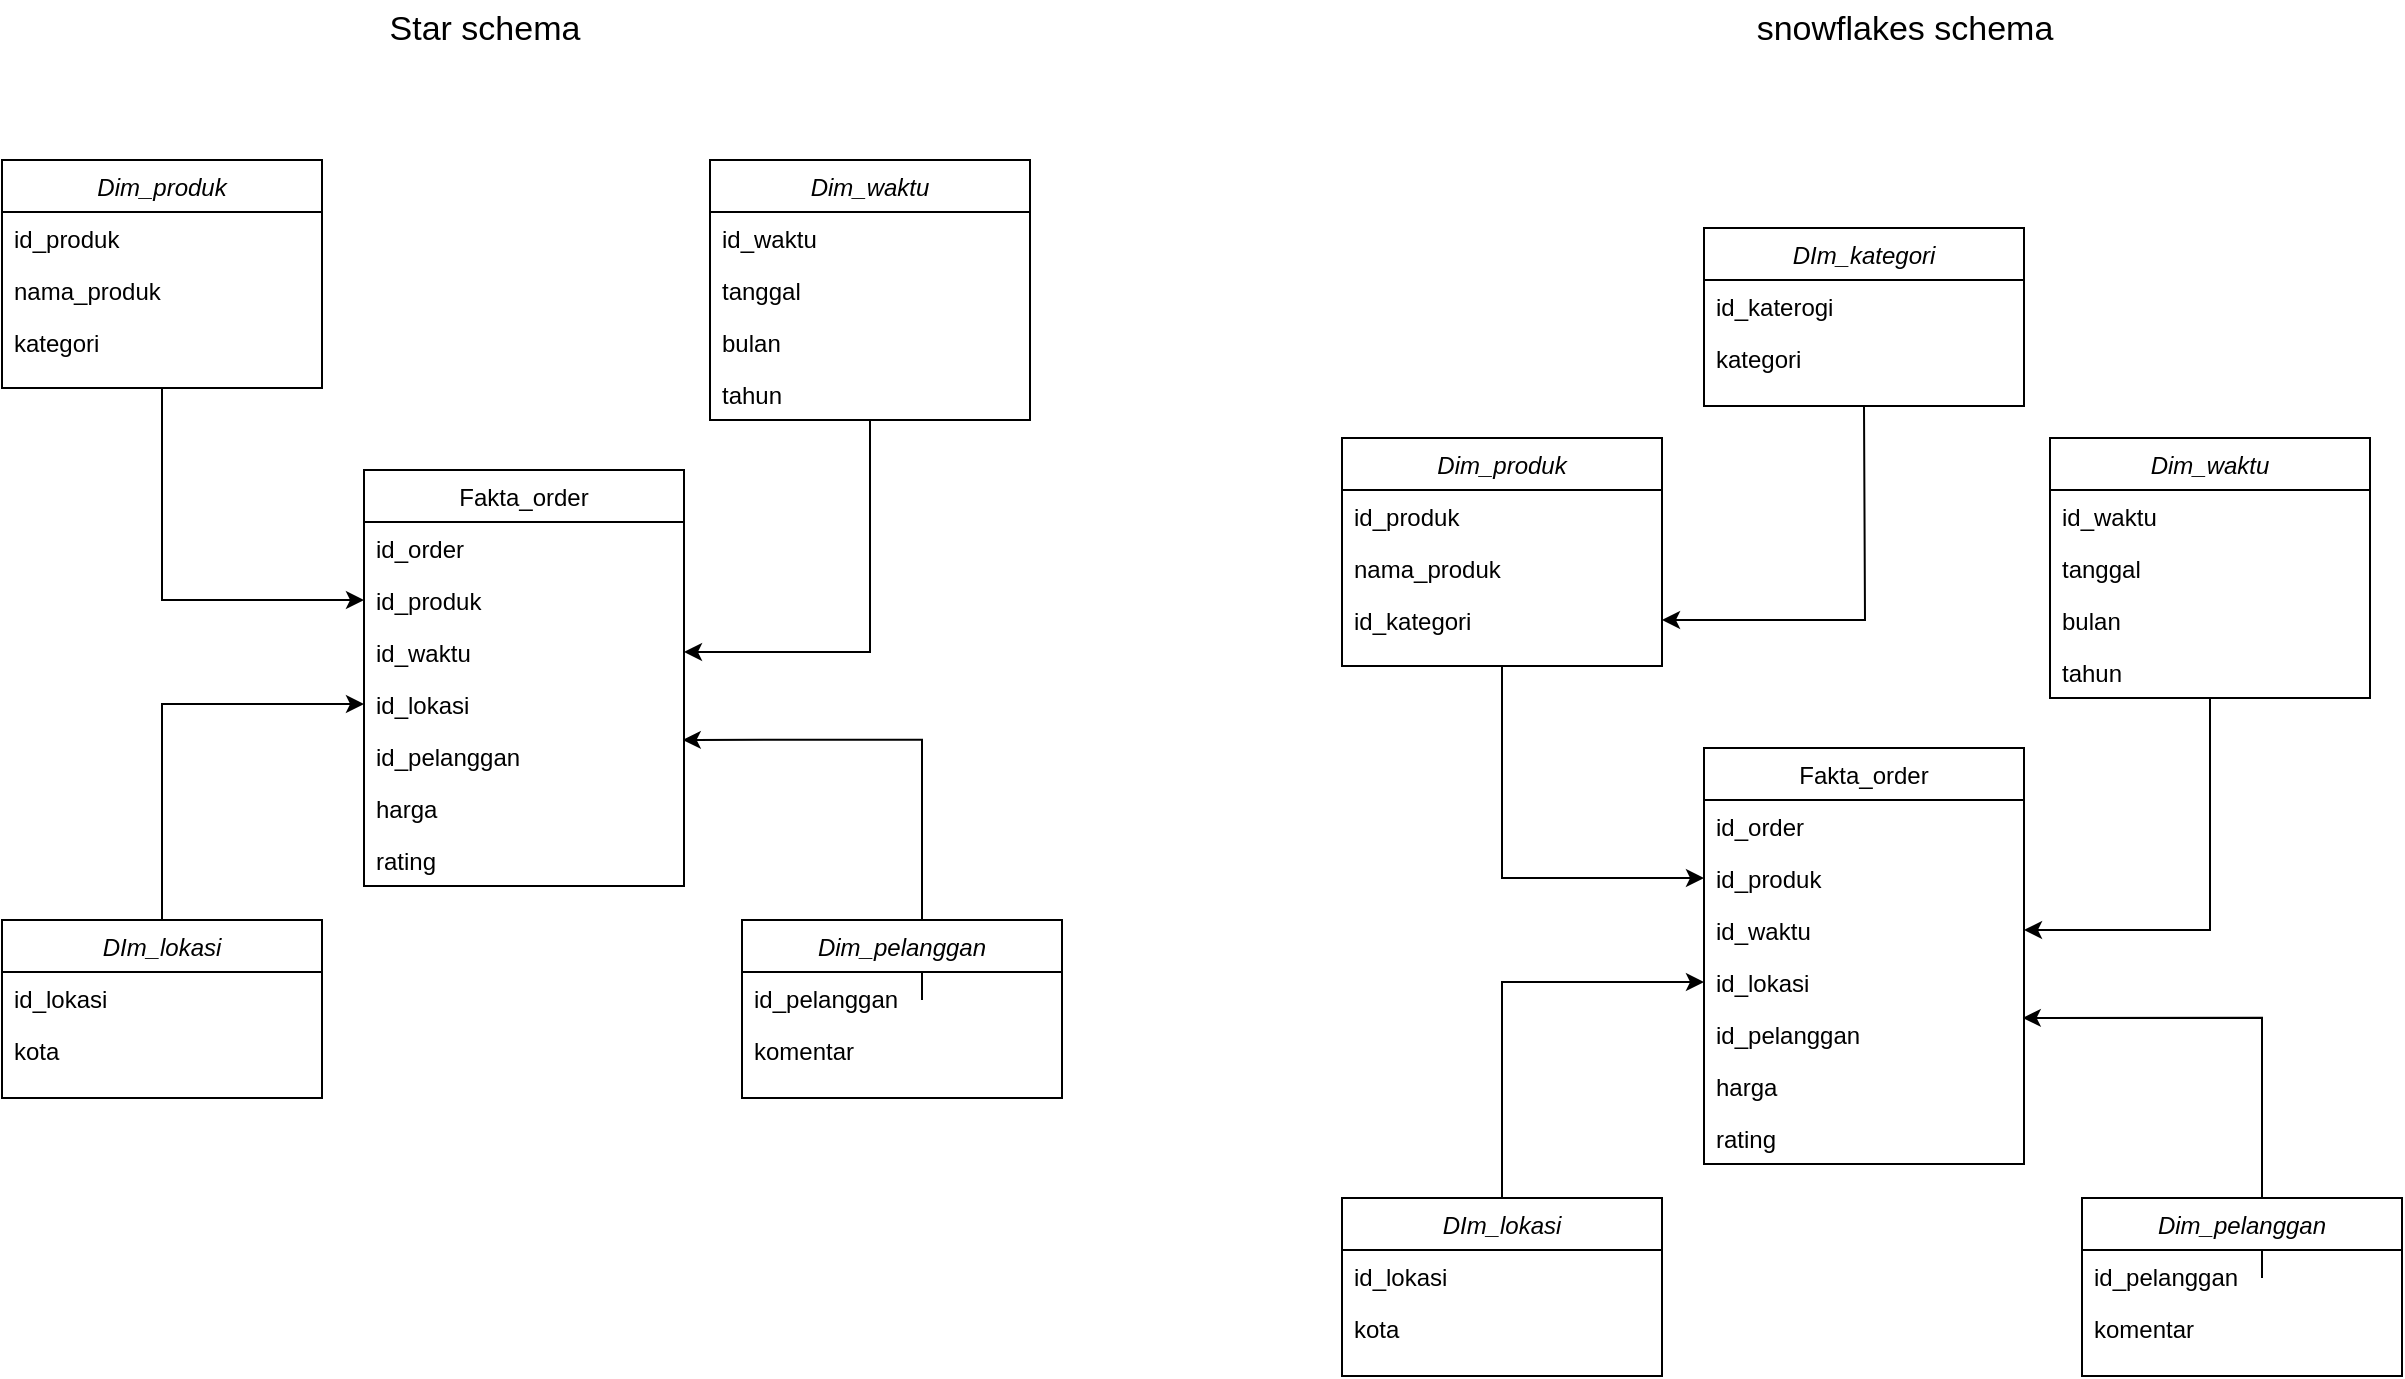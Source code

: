 <mxfile version="26.2.9">
  <diagram id="C5RBs43oDa-KdzZeNtuy" name="Page-1">
    <mxGraphModel dx="1491" dy="869" grid="1" gridSize="10" guides="1" tooltips="1" connect="1" arrows="1" fold="1" page="1" pageScale="1" pageWidth="827" pageHeight="1169" math="0" shadow="0">
      <root>
        <mxCell id="WIyWlLk6GJQsqaUBKTNV-0" />
        <mxCell id="WIyWlLk6GJQsqaUBKTNV-1" parent="WIyWlLk6GJQsqaUBKTNV-0" />
        <mxCell id="UfygMHbGWT9eI19YKd-J-30" style="edgeStyle=orthogonalEdgeStyle;rounded=0;orthogonalLoop=1;jettySize=auto;html=1;" edge="1" parent="WIyWlLk6GJQsqaUBKTNV-1" source="zkfFHV4jXpPFQw0GAbJ--0" target="UfygMHbGWT9eI19YKd-J-3">
          <mxGeometry relative="1" as="geometry" />
        </mxCell>
        <mxCell id="zkfFHV4jXpPFQw0GAbJ--0" value="Dim_waktu" style="swimlane;fontStyle=2;align=center;verticalAlign=top;childLayout=stackLayout;horizontal=1;startSize=26;horizontalStack=0;resizeParent=1;resizeLast=0;collapsible=1;marginBottom=0;rounded=0;shadow=0;strokeWidth=1;" parent="WIyWlLk6GJQsqaUBKTNV-1" vertex="1">
          <mxGeometry x="574" y="130" width="160" height="130" as="geometry">
            <mxRectangle x="230" y="140" width="160" height="26" as="alternateBounds" />
          </mxGeometry>
        </mxCell>
        <mxCell id="zkfFHV4jXpPFQw0GAbJ--1" value="id_waktu" style="text;align=left;verticalAlign=top;spacingLeft=4;spacingRight=4;overflow=hidden;rotatable=0;points=[[0,0.5],[1,0.5]];portConstraint=eastwest;" parent="zkfFHV4jXpPFQw0GAbJ--0" vertex="1">
          <mxGeometry y="26" width="160" height="26" as="geometry" />
        </mxCell>
        <mxCell id="zkfFHV4jXpPFQw0GAbJ--2" value="tanggal" style="text;align=left;verticalAlign=top;spacingLeft=4;spacingRight=4;overflow=hidden;rotatable=0;points=[[0,0.5],[1,0.5]];portConstraint=eastwest;rounded=0;shadow=0;html=0;" parent="zkfFHV4jXpPFQw0GAbJ--0" vertex="1">
          <mxGeometry y="52" width="160" height="26" as="geometry" />
        </mxCell>
        <mxCell id="zkfFHV4jXpPFQw0GAbJ--3" value="bulan" style="text;align=left;verticalAlign=top;spacingLeft=4;spacingRight=4;overflow=hidden;rotatable=0;points=[[0,0.5],[1,0.5]];portConstraint=eastwest;rounded=0;shadow=0;html=0;" parent="zkfFHV4jXpPFQw0GAbJ--0" vertex="1">
          <mxGeometry y="78" width="160" height="26" as="geometry" />
        </mxCell>
        <mxCell id="UfygMHbGWT9eI19YKd-J-9" value="tahun" style="text;align=left;verticalAlign=top;spacingLeft=4;spacingRight=4;overflow=hidden;rotatable=0;points=[[0,0.5],[1,0.5]];portConstraint=eastwest;rounded=0;shadow=0;html=0;" vertex="1" parent="zkfFHV4jXpPFQw0GAbJ--0">
          <mxGeometry y="104" width="160" height="26" as="geometry" />
        </mxCell>
        <mxCell id="UfygMHbGWT9eI19YKd-J-0" value="Fakta_order" style="swimlane;fontStyle=0;align=center;verticalAlign=top;childLayout=stackLayout;horizontal=1;startSize=26;horizontalStack=0;resizeParent=1;resizeLast=0;collapsible=1;marginBottom=0;rounded=0;shadow=0;strokeWidth=1;" vertex="1" parent="WIyWlLk6GJQsqaUBKTNV-1">
          <mxGeometry x="401" y="285" width="160" height="208" as="geometry">
            <mxRectangle x="550" y="140" width="160" height="26" as="alternateBounds" />
          </mxGeometry>
        </mxCell>
        <mxCell id="UfygMHbGWT9eI19YKd-J-1" value="id_order" style="text;align=left;verticalAlign=top;spacingLeft=4;spacingRight=4;overflow=hidden;rotatable=0;points=[[0,0.5],[1,0.5]];portConstraint=eastwest;" vertex="1" parent="UfygMHbGWT9eI19YKd-J-0">
          <mxGeometry y="26" width="160" height="26" as="geometry" />
        </mxCell>
        <mxCell id="UfygMHbGWT9eI19YKd-J-2" value="id_produk" style="text;align=left;verticalAlign=top;spacingLeft=4;spacingRight=4;overflow=hidden;rotatable=0;points=[[0,0.5],[1,0.5]];portConstraint=eastwest;rounded=0;shadow=0;html=0;" vertex="1" parent="UfygMHbGWT9eI19YKd-J-0">
          <mxGeometry y="52" width="160" height="26" as="geometry" />
        </mxCell>
        <mxCell id="UfygMHbGWT9eI19YKd-J-3" value="id_waktu" style="text;align=left;verticalAlign=top;spacingLeft=4;spacingRight=4;overflow=hidden;rotatable=0;points=[[0,0.5],[1,0.5]];portConstraint=eastwest;rounded=0;shadow=0;html=0;" vertex="1" parent="UfygMHbGWT9eI19YKd-J-0">
          <mxGeometry y="78" width="160" height="26" as="geometry" />
        </mxCell>
        <mxCell id="UfygMHbGWT9eI19YKd-J-4" value="id_lokasi" style="text;align=left;verticalAlign=top;spacingLeft=4;spacingRight=4;overflow=hidden;rotatable=0;points=[[0,0.5],[1,0.5]];portConstraint=eastwest;rounded=0;shadow=0;html=0;" vertex="1" parent="UfygMHbGWT9eI19YKd-J-0">
          <mxGeometry y="104" width="160" height="26" as="geometry" />
        </mxCell>
        <mxCell id="UfygMHbGWT9eI19YKd-J-29" value="id_pelanggan" style="text;align=left;verticalAlign=top;spacingLeft=4;spacingRight=4;overflow=hidden;rotatable=0;points=[[0,0.5],[1,0.5]];portConstraint=eastwest;rounded=0;shadow=0;html=0;" vertex="1" parent="UfygMHbGWT9eI19YKd-J-0">
          <mxGeometry y="130" width="160" height="26" as="geometry" />
        </mxCell>
        <mxCell id="UfygMHbGWT9eI19YKd-J-5" value="harga" style="text;align=left;verticalAlign=top;spacingLeft=4;spacingRight=4;overflow=hidden;rotatable=0;points=[[0,0.5],[1,0.5]];portConstraint=eastwest;rounded=0;shadow=0;html=0;" vertex="1" parent="UfygMHbGWT9eI19YKd-J-0">
          <mxGeometry y="156" width="160" height="26" as="geometry" />
        </mxCell>
        <mxCell id="UfygMHbGWT9eI19YKd-J-22" value="rating" style="text;align=left;verticalAlign=top;spacingLeft=4;spacingRight=4;overflow=hidden;rotatable=0;points=[[0,0.5],[1,0.5]];portConstraint=eastwest;rounded=0;shadow=0;html=0;" vertex="1" parent="UfygMHbGWT9eI19YKd-J-0">
          <mxGeometry y="182" width="160" height="26" as="geometry" />
        </mxCell>
        <mxCell id="UfygMHbGWT9eI19YKd-J-28" style="edgeStyle=orthogonalEdgeStyle;rounded=0;orthogonalLoop=1;jettySize=auto;html=1;exitX=0.5;exitY=1;exitDx=0;exitDy=0;entryX=0;entryY=0.5;entryDx=0;entryDy=0;" edge="1" parent="WIyWlLk6GJQsqaUBKTNV-1" source="UfygMHbGWT9eI19YKd-J-10" target="UfygMHbGWT9eI19YKd-J-2">
          <mxGeometry relative="1" as="geometry" />
        </mxCell>
        <mxCell id="UfygMHbGWT9eI19YKd-J-10" value="Dim_produk" style="swimlane;fontStyle=2;align=center;verticalAlign=top;childLayout=stackLayout;horizontal=1;startSize=26;horizontalStack=0;resizeParent=1;resizeLast=0;collapsible=1;marginBottom=0;rounded=0;shadow=0;strokeWidth=1;" vertex="1" parent="WIyWlLk6GJQsqaUBKTNV-1">
          <mxGeometry x="220" y="130" width="160" height="114" as="geometry">
            <mxRectangle x="230" y="140" width="160" height="26" as="alternateBounds" />
          </mxGeometry>
        </mxCell>
        <mxCell id="UfygMHbGWT9eI19YKd-J-11" value="id_produk" style="text;align=left;verticalAlign=top;spacingLeft=4;spacingRight=4;overflow=hidden;rotatable=0;points=[[0,0.5],[1,0.5]];portConstraint=eastwest;" vertex="1" parent="UfygMHbGWT9eI19YKd-J-10">
          <mxGeometry y="26" width="160" height="26" as="geometry" />
        </mxCell>
        <mxCell id="UfygMHbGWT9eI19YKd-J-12" value="nama_produk" style="text;align=left;verticalAlign=top;spacingLeft=4;spacingRight=4;overflow=hidden;rotatable=0;points=[[0,0.5],[1,0.5]];portConstraint=eastwest;rounded=0;shadow=0;html=0;" vertex="1" parent="UfygMHbGWT9eI19YKd-J-10">
          <mxGeometry y="52" width="160" height="26" as="geometry" />
        </mxCell>
        <mxCell id="UfygMHbGWT9eI19YKd-J-14" value="kategori" style="text;align=left;verticalAlign=top;spacingLeft=4;spacingRight=4;overflow=hidden;rotatable=0;points=[[0,0.5],[1,0.5]];portConstraint=eastwest;rounded=0;shadow=0;html=0;" vertex="1" parent="UfygMHbGWT9eI19YKd-J-10">
          <mxGeometry y="78" width="160" height="26" as="geometry" />
        </mxCell>
        <mxCell id="UfygMHbGWT9eI19YKd-J-31" style="edgeStyle=orthogonalEdgeStyle;rounded=0;orthogonalLoop=1;jettySize=auto;html=1;entryX=0;entryY=0.5;entryDx=0;entryDy=0;" edge="1" parent="WIyWlLk6GJQsqaUBKTNV-1" source="UfygMHbGWT9eI19YKd-J-15" target="UfygMHbGWT9eI19YKd-J-4">
          <mxGeometry relative="1" as="geometry" />
        </mxCell>
        <mxCell id="UfygMHbGWT9eI19YKd-J-15" value="DIm_lokasi" style="swimlane;fontStyle=2;align=center;verticalAlign=top;childLayout=stackLayout;horizontal=1;startSize=26;horizontalStack=0;resizeParent=1;resizeLast=0;collapsible=1;marginBottom=0;rounded=0;shadow=0;strokeWidth=1;" vertex="1" parent="WIyWlLk6GJQsqaUBKTNV-1">
          <mxGeometry x="220" y="510" width="160" height="89" as="geometry">
            <mxRectangle x="230" y="140" width="160" height="26" as="alternateBounds" />
          </mxGeometry>
        </mxCell>
        <mxCell id="UfygMHbGWT9eI19YKd-J-16" value="id_lokasi" style="text;align=left;verticalAlign=top;spacingLeft=4;spacingRight=4;overflow=hidden;rotatable=0;points=[[0,0.5],[1,0.5]];portConstraint=eastwest;" vertex="1" parent="UfygMHbGWT9eI19YKd-J-15">
          <mxGeometry y="26" width="160" height="26" as="geometry" />
        </mxCell>
        <mxCell id="UfygMHbGWT9eI19YKd-J-17" value="kota" style="text;align=left;verticalAlign=top;spacingLeft=4;spacingRight=4;overflow=hidden;rotatable=0;points=[[0,0.5],[1,0.5]];portConstraint=eastwest;rounded=0;shadow=0;html=0;" vertex="1" parent="UfygMHbGWT9eI19YKd-J-15">
          <mxGeometry y="52" width="160" height="26" as="geometry" />
        </mxCell>
        <mxCell id="UfygMHbGWT9eI19YKd-J-25" style="edgeStyle=orthogonalEdgeStyle;rounded=0;orthogonalLoop=1;jettySize=auto;html=1;entryX=0.996;entryY=0.19;entryDx=0;entryDy=0;entryPerimeter=0;" edge="1" parent="WIyWlLk6GJQsqaUBKTNV-1" target="UfygMHbGWT9eI19YKd-J-29">
          <mxGeometry relative="1" as="geometry">
            <mxPoint x="680" y="549.95" as="sourcePoint" />
            <mxPoint x="570" y="420" as="targetPoint" />
            <Array as="points">
              <mxPoint x="680" y="420" />
            </Array>
          </mxGeometry>
        </mxCell>
        <mxCell id="UfygMHbGWT9eI19YKd-J-19" value="Dim_pelanggan" style="swimlane;fontStyle=2;align=center;verticalAlign=top;childLayout=stackLayout;horizontal=1;startSize=26;horizontalStack=0;resizeParent=1;resizeLast=0;collapsible=1;marginBottom=0;rounded=0;shadow=0;strokeWidth=1;" vertex="1" parent="WIyWlLk6GJQsqaUBKTNV-1">
          <mxGeometry x="590" y="510" width="160" height="89" as="geometry">
            <mxRectangle x="230" y="140" width="160" height="26" as="alternateBounds" />
          </mxGeometry>
        </mxCell>
        <mxCell id="UfygMHbGWT9eI19YKd-J-20" value="id_pelanggan" style="text;align=left;verticalAlign=top;spacingLeft=4;spacingRight=4;overflow=hidden;rotatable=0;points=[[0,0.5],[1,0.5]];portConstraint=eastwest;" vertex="1" parent="UfygMHbGWT9eI19YKd-J-19">
          <mxGeometry y="26" width="160" height="26" as="geometry" />
        </mxCell>
        <mxCell id="UfygMHbGWT9eI19YKd-J-21" value="komentar" style="text;align=left;verticalAlign=top;spacingLeft=4;spacingRight=4;overflow=hidden;rotatable=0;points=[[0,0.5],[1,0.5]];portConstraint=eastwest;rounded=0;shadow=0;html=0;" vertex="1" parent="UfygMHbGWT9eI19YKd-J-19">
          <mxGeometry y="52" width="160" height="26" as="geometry" />
        </mxCell>
        <mxCell id="UfygMHbGWT9eI19YKd-J-32" value="Star schema" style="text;html=1;align=center;verticalAlign=middle;resizable=0;points=[];autosize=1;strokeColor=none;fillColor=none;fontSize=17;" vertex="1" parent="WIyWlLk6GJQsqaUBKTNV-1">
          <mxGeometry x="401" y="50" width="120" height="30" as="geometry" />
        </mxCell>
        <mxCell id="UfygMHbGWT9eI19YKd-J-33" style="edgeStyle=orthogonalEdgeStyle;rounded=0;orthogonalLoop=1;jettySize=auto;html=1;" edge="1" parent="WIyWlLk6GJQsqaUBKTNV-1" source="UfygMHbGWT9eI19YKd-J-34" target="UfygMHbGWT9eI19YKd-J-42">
          <mxGeometry relative="1" as="geometry" />
        </mxCell>
        <mxCell id="UfygMHbGWT9eI19YKd-J-34" value="Dim_waktu" style="swimlane;fontStyle=2;align=center;verticalAlign=top;childLayout=stackLayout;horizontal=1;startSize=26;horizontalStack=0;resizeParent=1;resizeLast=0;collapsible=1;marginBottom=0;rounded=0;shadow=0;strokeWidth=1;" vertex="1" parent="WIyWlLk6GJQsqaUBKTNV-1">
          <mxGeometry x="1244" y="269" width="160" height="130" as="geometry">
            <mxRectangle x="230" y="140" width="160" height="26" as="alternateBounds" />
          </mxGeometry>
        </mxCell>
        <mxCell id="UfygMHbGWT9eI19YKd-J-35" value="id_waktu" style="text;align=left;verticalAlign=top;spacingLeft=4;spacingRight=4;overflow=hidden;rotatable=0;points=[[0,0.5],[1,0.5]];portConstraint=eastwest;" vertex="1" parent="UfygMHbGWT9eI19YKd-J-34">
          <mxGeometry y="26" width="160" height="26" as="geometry" />
        </mxCell>
        <mxCell id="UfygMHbGWT9eI19YKd-J-36" value="tanggal" style="text;align=left;verticalAlign=top;spacingLeft=4;spacingRight=4;overflow=hidden;rotatable=0;points=[[0,0.5],[1,0.5]];portConstraint=eastwest;rounded=0;shadow=0;html=0;" vertex="1" parent="UfygMHbGWT9eI19YKd-J-34">
          <mxGeometry y="52" width="160" height="26" as="geometry" />
        </mxCell>
        <mxCell id="UfygMHbGWT9eI19YKd-J-37" value="bulan" style="text;align=left;verticalAlign=top;spacingLeft=4;spacingRight=4;overflow=hidden;rotatable=0;points=[[0,0.5],[1,0.5]];portConstraint=eastwest;rounded=0;shadow=0;html=0;" vertex="1" parent="UfygMHbGWT9eI19YKd-J-34">
          <mxGeometry y="78" width="160" height="26" as="geometry" />
        </mxCell>
        <mxCell id="UfygMHbGWT9eI19YKd-J-38" value="tahun" style="text;align=left;verticalAlign=top;spacingLeft=4;spacingRight=4;overflow=hidden;rotatable=0;points=[[0,0.5],[1,0.5]];portConstraint=eastwest;rounded=0;shadow=0;html=0;" vertex="1" parent="UfygMHbGWT9eI19YKd-J-34">
          <mxGeometry y="104" width="160" height="26" as="geometry" />
        </mxCell>
        <mxCell id="UfygMHbGWT9eI19YKd-J-39" value="Fakta_order" style="swimlane;fontStyle=0;align=center;verticalAlign=top;childLayout=stackLayout;horizontal=1;startSize=26;horizontalStack=0;resizeParent=1;resizeLast=0;collapsible=1;marginBottom=0;rounded=0;shadow=0;strokeWidth=1;" vertex="1" parent="WIyWlLk6GJQsqaUBKTNV-1">
          <mxGeometry x="1071" y="424" width="160" height="208" as="geometry">
            <mxRectangle x="550" y="140" width="160" height="26" as="alternateBounds" />
          </mxGeometry>
        </mxCell>
        <mxCell id="UfygMHbGWT9eI19YKd-J-40" value="id_order" style="text;align=left;verticalAlign=top;spacingLeft=4;spacingRight=4;overflow=hidden;rotatable=0;points=[[0,0.5],[1,0.5]];portConstraint=eastwest;" vertex="1" parent="UfygMHbGWT9eI19YKd-J-39">
          <mxGeometry y="26" width="160" height="26" as="geometry" />
        </mxCell>
        <mxCell id="UfygMHbGWT9eI19YKd-J-41" value="id_produk" style="text;align=left;verticalAlign=top;spacingLeft=4;spacingRight=4;overflow=hidden;rotatable=0;points=[[0,0.5],[1,0.5]];portConstraint=eastwest;rounded=0;shadow=0;html=0;" vertex="1" parent="UfygMHbGWT9eI19YKd-J-39">
          <mxGeometry y="52" width="160" height="26" as="geometry" />
        </mxCell>
        <mxCell id="UfygMHbGWT9eI19YKd-J-42" value="id_waktu" style="text;align=left;verticalAlign=top;spacingLeft=4;spacingRight=4;overflow=hidden;rotatable=0;points=[[0,0.5],[1,0.5]];portConstraint=eastwest;rounded=0;shadow=0;html=0;" vertex="1" parent="UfygMHbGWT9eI19YKd-J-39">
          <mxGeometry y="78" width="160" height="26" as="geometry" />
        </mxCell>
        <mxCell id="UfygMHbGWT9eI19YKd-J-43" value="id_lokasi" style="text;align=left;verticalAlign=top;spacingLeft=4;spacingRight=4;overflow=hidden;rotatable=0;points=[[0,0.5],[1,0.5]];portConstraint=eastwest;rounded=0;shadow=0;html=0;" vertex="1" parent="UfygMHbGWT9eI19YKd-J-39">
          <mxGeometry y="104" width="160" height="26" as="geometry" />
        </mxCell>
        <mxCell id="UfygMHbGWT9eI19YKd-J-44" value="id_pelanggan" style="text;align=left;verticalAlign=top;spacingLeft=4;spacingRight=4;overflow=hidden;rotatable=0;points=[[0,0.5],[1,0.5]];portConstraint=eastwest;rounded=0;shadow=0;html=0;" vertex="1" parent="UfygMHbGWT9eI19YKd-J-39">
          <mxGeometry y="130" width="160" height="26" as="geometry" />
        </mxCell>
        <mxCell id="UfygMHbGWT9eI19YKd-J-45" value="harga" style="text;align=left;verticalAlign=top;spacingLeft=4;spacingRight=4;overflow=hidden;rotatable=0;points=[[0,0.5],[1,0.5]];portConstraint=eastwest;rounded=0;shadow=0;html=0;" vertex="1" parent="UfygMHbGWT9eI19YKd-J-39">
          <mxGeometry y="156" width="160" height="26" as="geometry" />
        </mxCell>
        <mxCell id="UfygMHbGWT9eI19YKd-J-46" value="rating" style="text;align=left;verticalAlign=top;spacingLeft=4;spacingRight=4;overflow=hidden;rotatable=0;points=[[0,0.5],[1,0.5]];portConstraint=eastwest;rounded=0;shadow=0;html=0;" vertex="1" parent="UfygMHbGWT9eI19YKd-J-39">
          <mxGeometry y="182" width="160" height="26" as="geometry" />
        </mxCell>
        <mxCell id="UfygMHbGWT9eI19YKd-J-47" style="edgeStyle=orthogonalEdgeStyle;rounded=0;orthogonalLoop=1;jettySize=auto;html=1;exitX=0.5;exitY=1;exitDx=0;exitDy=0;entryX=0;entryY=0.5;entryDx=0;entryDy=0;" edge="1" parent="WIyWlLk6GJQsqaUBKTNV-1" source="UfygMHbGWT9eI19YKd-J-48" target="UfygMHbGWT9eI19YKd-J-41">
          <mxGeometry relative="1" as="geometry" />
        </mxCell>
        <mxCell id="UfygMHbGWT9eI19YKd-J-48" value="Dim_produk" style="swimlane;fontStyle=2;align=center;verticalAlign=top;childLayout=stackLayout;horizontal=1;startSize=26;horizontalStack=0;resizeParent=1;resizeLast=0;collapsible=1;marginBottom=0;rounded=0;shadow=0;strokeWidth=1;" vertex="1" parent="WIyWlLk6GJQsqaUBKTNV-1">
          <mxGeometry x="890" y="269" width="160" height="114" as="geometry">
            <mxRectangle x="230" y="140" width="160" height="26" as="alternateBounds" />
          </mxGeometry>
        </mxCell>
        <mxCell id="UfygMHbGWT9eI19YKd-J-49" value="id_produk" style="text;align=left;verticalAlign=top;spacingLeft=4;spacingRight=4;overflow=hidden;rotatable=0;points=[[0,0.5],[1,0.5]];portConstraint=eastwest;" vertex="1" parent="UfygMHbGWT9eI19YKd-J-48">
          <mxGeometry y="26" width="160" height="26" as="geometry" />
        </mxCell>
        <mxCell id="UfygMHbGWT9eI19YKd-J-50" value="nama_produk" style="text;align=left;verticalAlign=top;spacingLeft=4;spacingRight=4;overflow=hidden;rotatable=0;points=[[0,0.5],[1,0.5]];portConstraint=eastwest;rounded=0;shadow=0;html=0;" vertex="1" parent="UfygMHbGWT9eI19YKd-J-48">
          <mxGeometry y="52" width="160" height="26" as="geometry" />
        </mxCell>
        <mxCell id="UfygMHbGWT9eI19YKd-J-51" value="id_kategori" style="text;align=left;verticalAlign=top;spacingLeft=4;spacingRight=4;overflow=hidden;rotatable=0;points=[[0,0.5],[1,0.5]];portConstraint=eastwest;rounded=0;shadow=0;html=0;" vertex="1" parent="UfygMHbGWT9eI19YKd-J-48">
          <mxGeometry y="78" width="160" height="26" as="geometry" />
        </mxCell>
        <mxCell id="UfygMHbGWT9eI19YKd-J-52" style="edgeStyle=orthogonalEdgeStyle;rounded=0;orthogonalLoop=1;jettySize=auto;html=1;entryX=0;entryY=0.5;entryDx=0;entryDy=0;" edge="1" parent="WIyWlLk6GJQsqaUBKTNV-1" source="UfygMHbGWT9eI19YKd-J-53" target="UfygMHbGWT9eI19YKd-J-43">
          <mxGeometry relative="1" as="geometry" />
        </mxCell>
        <mxCell id="UfygMHbGWT9eI19YKd-J-53" value="DIm_lokasi" style="swimlane;fontStyle=2;align=center;verticalAlign=top;childLayout=stackLayout;horizontal=1;startSize=26;horizontalStack=0;resizeParent=1;resizeLast=0;collapsible=1;marginBottom=0;rounded=0;shadow=0;strokeWidth=1;" vertex="1" parent="WIyWlLk6GJQsqaUBKTNV-1">
          <mxGeometry x="890" y="649" width="160" height="89" as="geometry">
            <mxRectangle x="230" y="140" width="160" height="26" as="alternateBounds" />
          </mxGeometry>
        </mxCell>
        <mxCell id="UfygMHbGWT9eI19YKd-J-54" value="id_lokasi" style="text;align=left;verticalAlign=top;spacingLeft=4;spacingRight=4;overflow=hidden;rotatable=0;points=[[0,0.5],[1,0.5]];portConstraint=eastwest;" vertex="1" parent="UfygMHbGWT9eI19YKd-J-53">
          <mxGeometry y="26" width="160" height="26" as="geometry" />
        </mxCell>
        <mxCell id="UfygMHbGWT9eI19YKd-J-55" value="kota" style="text;align=left;verticalAlign=top;spacingLeft=4;spacingRight=4;overflow=hidden;rotatable=0;points=[[0,0.5],[1,0.5]];portConstraint=eastwest;rounded=0;shadow=0;html=0;" vertex="1" parent="UfygMHbGWT9eI19YKd-J-53">
          <mxGeometry y="52" width="160" height="26" as="geometry" />
        </mxCell>
        <mxCell id="UfygMHbGWT9eI19YKd-J-56" style="edgeStyle=orthogonalEdgeStyle;rounded=0;orthogonalLoop=1;jettySize=auto;html=1;entryX=0.996;entryY=0.19;entryDx=0;entryDy=0;entryPerimeter=0;" edge="1" parent="WIyWlLk6GJQsqaUBKTNV-1" target="UfygMHbGWT9eI19YKd-J-44">
          <mxGeometry relative="1" as="geometry">
            <mxPoint x="1350" y="688.95" as="sourcePoint" />
            <mxPoint x="1240" y="559" as="targetPoint" />
            <Array as="points">
              <mxPoint x="1350" y="559" />
            </Array>
          </mxGeometry>
        </mxCell>
        <mxCell id="UfygMHbGWT9eI19YKd-J-57" value="Dim_pelanggan" style="swimlane;fontStyle=2;align=center;verticalAlign=top;childLayout=stackLayout;horizontal=1;startSize=26;horizontalStack=0;resizeParent=1;resizeLast=0;collapsible=1;marginBottom=0;rounded=0;shadow=0;strokeWidth=1;" vertex="1" parent="WIyWlLk6GJQsqaUBKTNV-1">
          <mxGeometry x="1260" y="649" width="160" height="89" as="geometry">
            <mxRectangle x="230" y="140" width="160" height="26" as="alternateBounds" />
          </mxGeometry>
        </mxCell>
        <mxCell id="UfygMHbGWT9eI19YKd-J-58" value="id_pelanggan" style="text;align=left;verticalAlign=top;spacingLeft=4;spacingRight=4;overflow=hidden;rotatable=0;points=[[0,0.5],[1,0.5]];portConstraint=eastwest;" vertex="1" parent="UfygMHbGWT9eI19YKd-J-57">
          <mxGeometry y="26" width="160" height="26" as="geometry" />
        </mxCell>
        <mxCell id="UfygMHbGWT9eI19YKd-J-59" value="komentar" style="text;align=left;verticalAlign=top;spacingLeft=4;spacingRight=4;overflow=hidden;rotatable=0;points=[[0,0.5],[1,0.5]];portConstraint=eastwest;rounded=0;shadow=0;html=0;" vertex="1" parent="UfygMHbGWT9eI19YKd-J-57">
          <mxGeometry y="52" width="160" height="26" as="geometry" />
        </mxCell>
        <mxCell id="UfygMHbGWT9eI19YKd-J-64" style="edgeStyle=orthogonalEdgeStyle;rounded=0;orthogonalLoop=1;jettySize=auto;html=1;" edge="1" parent="WIyWlLk6GJQsqaUBKTNV-1" target="UfygMHbGWT9eI19YKd-J-51">
          <mxGeometry relative="1" as="geometry">
            <mxPoint x="1151" y="253" as="sourcePoint" />
          </mxGeometry>
        </mxCell>
        <mxCell id="UfygMHbGWT9eI19YKd-J-61" value="DIm_kategori" style="swimlane;fontStyle=2;align=center;verticalAlign=top;childLayout=stackLayout;horizontal=1;startSize=26;horizontalStack=0;resizeParent=1;resizeLast=0;collapsible=1;marginBottom=0;rounded=0;shadow=0;strokeWidth=1;" vertex="1" parent="WIyWlLk6GJQsqaUBKTNV-1">
          <mxGeometry x="1071" y="164" width="160" height="89" as="geometry">
            <mxRectangle x="230" y="140" width="160" height="26" as="alternateBounds" />
          </mxGeometry>
        </mxCell>
        <mxCell id="UfygMHbGWT9eI19YKd-J-62" value="id_katerogi" style="text;align=left;verticalAlign=top;spacingLeft=4;spacingRight=4;overflow=hidden;rotatable=0;points=[[0,0.5],[1,0.5]];portConstraint=eastwest;" vertex="1" parent="UfygMHbGWT9eI19YKd-J-61">
          <mxGeometry y="26" width="160" height="26" as="geometry" />
        </mxCell>
        <mxCell id="UfygMHbGWT9eI19YKd-J-63" value="kategori" style="text;align=left;verticalAlign=top;spacingLeft=4;spacingRight=4;overflow=hidden;rotatable=0;points=[[0,0.5],[1,0.5]];portConstraint=eastwest;rounded=0;shadow=0;html=0;" vertex="1" parent="UfygMHbGWT9eI19YKd-J-61">
          <mxGeometry y="52" width="160" height="26" as="geometry" />
        </mxCell>
        <mxCell id="UfygMHbGWT9eI19YKd-J-65" value="snowflakes schema " style="text;html=1;align=center;verticalAlign=middle;resizable=0;points=[];autosize=1;strokeColor=none;fillColor=none;fontSize=17;" vertex="1" parent="WIyWlLk6GJQsqaUBKTNV-1">
          <mxGeometry x="1086" y="50" width="170" height="30" as="geometry" />
        </mxCell>
      </root>
    </mxGraphModel>
  </diagram>
</mxfile>
